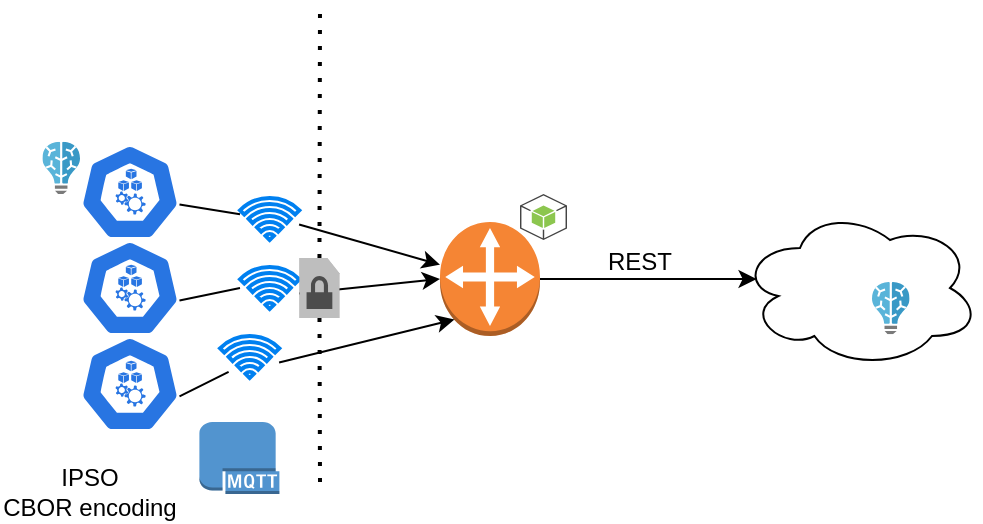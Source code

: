 <mxfile version="15.8.2" type="device"><diagram id="DQRt0i2Rsdg41cgeBndE" name="Page-1"><mxGraphModel dx="1565" dy="541" grid="1" gridSize="10" guides="1" tooltips="1" connect="1" arrows="1" fold="1" page="1" pageScale="1" pageWidth="850" pageHeight="1100" math="0" shadow="0"><root><mxCell id="0"/><mxCell id="1" parent="0"/><mxCell id="kivrVYfsMduGg142QbCl-1" value="" style="sketch=0;html=1;dashed=0;whitespace=wrap;fillColor=#2875E2;strokeColor=#ffffff;points=[[0.005,0.63,0],[0.1,0.2,0],[0.9,0.2,0],[0.5,0,0],[0.995,0.63,0],[0.72,0.99,0],[0.5,1,0],[0.28,0.99,0]];shape=mxgraph.kubernetes.icon;prIcon=node" vertex="1" parent="1"><mxGeometry x="-780" y="71" width="50" height="48" as="geometry"/></mxCell><mxCell id="kivrVYfsMduGg142QbCl-2" value="" style="shape=image;html=1;verticalAlign=top;verticalLabelPosition=bottom;labelBackgroundColor=#ffffff;imageAspect=0;aspect=fixed;image=https://cdn1.iconfinder.com/data/icons/hawcons/32/700056-icon-23-file-c-128.png" vertex="1" parent="1"><mxGeometry x="-774" y="33" width="38" height="38" as="geometry"/></mxCell><mxCell id="kivrVYfsMduGg142QbCl-4" value="" style="outlineConnect=0;dashed=0;verticalLabelPosition=bottom;verticalAlign=top;align=center;html=1;shape=mxgraph.aws3.customer_gateway;fillColor=#F58534;gradientColor=none;" vertex="1" parent="1"><mxGeometry x="-600" y="110" width="50" height="57" as="geometry"/></mxCell><mxCell id="kivrVYfsMduGg142QbCl-5" value="" style="sketch=0;html=1;dashed=0;whitespace=wrap;fillColor=#2875E2;strokeColor=#ffffff;points=[[0.005,0.63,0],[0.1,0.2,0],[0.9,0.2,0],[0.5,0,0],[0.995,0.63,0],[0.72,0.99,0],[0.5,1,0],[0.28,0.99,0]];shape=mxgraph.kubernetes.icon;prIcon=node" vertex="1" parent="1"><mxGeometry x="-780" y="119" width="50" height="48" as="geometry"/></mxCell><mxCell id="kivrVYfsMduGg142QbCl-6" value="" style="sketch=0;html=1;dashed=0;whitespace=wrap;fillColor=#2875E2;strokeColor=#ffffff;points=[[0.005,0.63,0],[0.1,0.2,0],[0.9,0.2,0],[0.5,0,0],[0.995,0.63,0],[0.72,0.99,0],[0.5,1,0],[0.28,0.99,0]];shape=mxgraph.kubernetes.icon;prIcon=node" vertex="1" parent="1"><mxGeometry x="-780" y="167" width="50" height="48" as="geometry"/></mxCell><mxCell id="kivrVYfsMduGg142QbCl-7" value="" style="endArrow=none;dashed=1;html=1;dashPattern=1 3;strokeWidth=2;rounded=0;startArrow=none;" edge="1" parent="1" source="kivrVYfsMduGg142QbCl-23"><mxGeometry width="50" height="50" relative="1" as="geometry"><mxPoint x="-660" y="240" as="sourcePoint"/><mxPoint x="-660" as="targetPoint"/></mxGeometry></mxCell><mxCell id="kivrVYfsMduGg142QbCl-8" value="" style="endArrow=classic;html=1;rounded=0;exitX=0.995;exitY=0.63;exitDx=0;exitDy=0;exitPerimeter=0;startArrow=none;" edge="1" parent="1" source="kivrVYfsMduGg142QbCl-3" target="kivrVYfsMduGg142QbCl-4"><mxGeometry width="50" height="50" relative="1" as="geometry"><mxPoint x="-560" y="230" as="sourcePoint"/><mxPoint x="-510" y="180" as="targetPoint"/></mxGeometry></mxCell><mxCell id="kivrVYfsMduGg142QbCl-9" value="" style="endArrow=classic;html=1;rounded=0;exitX=0.995;exitY=0.63;exitDx=0;exitDy=0;exitPerimeter=0;entryX=0;entryY=0.5;entryDx=0;entryDy=0;entryPerimeter=0;startArrow=none;" edge="1" parent="1" source="kivrVYfsMduGg142QbCl-12" target="kivrVYfsMduGg142QbCl-4"><mxGeometry width="50" height="50" relative="1" as="geometry"><mxPoint x="-720.25" y="90.24" as="sourcePoint"/><mxPoint x="-590.0" y="139.118" as="targetPoint"/></mxGeometry></mxCell><mxCell id="kivrVYfsMduGg142QbCl-10" value="" style="endArrow=classic;html=1;rounded=0;exitX=0.995;exitY=0.63;exitDx=0;exitDy=0;exitPerimeter=0;entryX=0.145;entryY=0.855;entryDx=0;entryDy=0;entryPerimeter=0;startArrow=none;" edge="1" parent="1" source="kivrVYfsMduGg142QbCl-14" target="kivrVYfsMduGg142QbCl-4"><mxGeometry width="50" height="50" relative="1" as="geometry"><mxPoint x="-710.25" y="100.24" as="sourcePoint"/><mxPoint x="-580.0" y="149.118" as="targetPoint"/></mxGeometry></mxCell><mxCell id="kivrVYfsMduGg142QbCl-3" value="" style="html=1;verticalLabelPosition=bottom;align=center;labelBackgroundColor=#ffffff;verticalAlign=top;strokeWidth=2;strokeColor=#0080F0;shadow=0;dashed=0;shape=mxgraph.ios7.icons.wifi;pointerEvents=1" vertex="1" parent="1"><mxGeometry x="-700" y="98" width="29.7" height="21" as="geometry"/></mxCell><mxCell id="kivrVYfsMduGg142QbCl-11" value="" style="endArrow=none;html=1;rounded=0;exitX=0.995;exitY=0.63;exitDx=0;exitDy=0;exitPerimeter=0;" edge="1" parent="1" source="kivrVYfsMduGg142QbCl-1" target="kivrVYfsMduGg142QbCl-3"><mxGeometry width="50" height="50" relative="1" as="geometry"><mxPoint x="-730.25" y="101.24" as="sourcePoint"/><mxPoint x="-600.0" y="132.5" as="targetPoint"/></mxGeometry></mxCell><mxCell id="kivrVYfsMduGg142QbCl-12" value="" style="html=1;verticalLabelPosition=bottom;align=center;labelBackgroundColor=#ffffff;verticalAlign=top;strokeWidth=2;strokeColor=#0080F0;shadow=0;dashed=0;shape=mxgraph.ios7.icons.wifi;pointerEvents=1" vertex="1" parent="1"><mxGeometry x="-700" y="132.5" width="29.7" height="21" as="geometry"/></mxCell><mxCell id="kivrVYfsMduGg142QbCl-13" value="" style="endArrow=none;html=1;rounded=0;exitX=0.995;exitY=0.63;exitDx=0;exitDy=0;exitPerimeter=0;entryX=0;entryY=0.5;entryDx=0;entryDy=0;entryPerimeter=0;" edge="1" parent="1" source="kivrVYfsMduGg142QbCl-5" target="kivrVYfsMduGg142QbCl-12"><mxGeometry width="50" height="50" relative="1" as="geometry"><mxPoint x="-730.25" y="149.24" as="sourcePoint"/><mxPoint x="-600.0" y="138.5" as="targetPoint"/></mxGeometry></mxCell><mxCell id="kivrVYfsMduGg142QbCl-14" value="" style="html=1;verticalLabelPosition=bottom;align=center;labelBackgroundColor=#ffffff;verticalAlign=top;strokeWidth=2;strokeColor=#0080F0;shadow=0;dashed=0;shape=mxgraph.ios7.icons.wifi;pointerEvents=1" vertex="1" parent="1"><mxGeometry x="-710" y="167" width="29.7" height="21" as="geometry"/></mxCell><mxCell id="kivrVYfsMduGg142QbCl-15" value="" style="endArrow=none;html=1;rounded=0;exitX=0.995;exitY=0.63;exitDx=0;exitDy=0;exitPerimeter=0;entryX=0.145;entryY=0.855;entryDx=0;entryDy=0;entryPerimeter=0;" edge="1" parent="1" source="kivrVYfsMduGg142QbCl-6" target="kivrVYfsMduGg142QbCl-14"><mxGeometry width="50" height="50" relative="1" as="geometry"><mxPoint x="-730.25" y="197.24" as="sourcePoint"/><mxPoint x="-592.75" y="158.735" as="targetPoint"/></mxGeometry></mxCell><mxCell id="kivrVYfsMduGg142QbCl-16" value="" style="ellipse;shape=cloud;whiteSpace=wrap;html=1;" vertex="1" parent="1"><mxGeometry x="-450" y="103" width="120" height="80" as="geometry"/></mxCell><mxCell id="kivrVYfsMduGg142QbCl-17" value="" style="endArrow=classic;html=1;rounded=0;exitX=1;exitY=0.5;exitDx=0;exitDy=0;exitPerimeter=0;entryX=0.069;entryY=0.444;entryDx=0;entryDy=0;entryPerimeter=0;" edge="1" parent="1" source="kivrVYfsMduGg142QbCl-4" target="kivrVYfsMduGg142QbCl-16"><mxGeometry width="50" height="50" relative="1" as="geometry"><mxPoint x="-560" y="230" as="sourcePoint"/><mxPoint x="-510" y="180" as="targetPoint"/></mxGeometry></mxCell><mxCell id="kivrVYfsMduGg142QbCl-18" value="REST" style="text;html=1;strokeColor=none;fillColor=none;align=center;verticalAlign=middle;whiteSpace=wrap;rounded=0;" vertex="1" parent="1"><mxGeometry x="-520" y="120" width="40" height="20" as="geometry"/></mxCell><mxCell id="kivrVYfsMduGg142QbCl-20" value="" style="outlineConnect=0;dashed=0;verticalLabelPosition=bottom;verticalAlign=top;align=center;html=1;shape=mxgraph.aws3.mqtt_protocol;fillColor=#5294CF;gradientColor=none;" vertex="1" parent="1"><mxGeometry x="-720.3" y="210" width="40" height="36" as="geometry"/></mxCell><mxCell id="kivrVYfsMduGg142QbCl-21" value="IPSO&lt;br&gt;CBOR encoding" style="text;html=1;strokeColor=none;fillColor=none;align=center;verticalAlign=middle;whiteSpace=wrap;rounded=0;" vertex="1" parent="1"><mxGeometry x="-820" y="230" width="90" height="30" as="geometry"/></mxCell><mxCell id="kivrVYfsMduGg142QbCl-23" value="" style="outlineConnect=0;dashed=0;verticalLabelPosition=bottom;verticalAlign=top;align=center;html=1;shape=mxgraph.aws3.encrypted_data;fillColor=#7D7C7C;gradientColor=none;" vertex="1" parent="1"><mxGeometry x="-670.3" y="128" width="20" height="30" as="geometry"/></mxCell><mxCell id="kivrVYfsMduGg142QbCl-26" value="" style="endArrow=none;dashed=1;html=1;dashPattern=1 3;strokeWidth=2;rounded=0;" edge="1" parent="1" target="kivrVYfsMduGg142QbCl-23"><mxGeometry width="50" height="50" relative="1" as="geometry"><mxPoint x="-660" y="240" as="sourcePoint"/><mxPoint x="-660" as="targetPoint"/></mxGeometry></mxCell><mxCell id="kivrVYfsMduGg142QbCl-27" value="" style="outlineConnect=0;dashed=0;verticalLabelPosition=bottom;verticalAlign=top;align=center;html=1;shape=mxgraph.aws3.android;fillColor=#8CC64F;gradientColor=none;" vertex="1" parent="1"><mxGeometry x="-560" y="96" width="23.5" height="23" as="geometry"/></mxCell><mxCell id="kivrVYfsMduGg142QbCl-28" value="" style="shape=image;html=1;verticalAlign=top;verticalLabelPosition=bottom;labelBackgroundColor=#ffffff;imageAspect=0;aspect=fixed;image=https://cdn2.iconfinder.com/data/icons/vivid/48/thunder-128.png" vertex="1" parent="1"><mxGeometry x="-410" y="114" width="26" height="26" as="geometry"/></mxCell><mxCell id="kivrVYfsMduGg142QbCl-29" value="" style="sketch=0;aspect=fixed;html=1;points=[];align=center;image;fontSize=12;image=img/lib/mscae/Batch_AI.svg;" vertex="1" parent="1"><mxGeometry x="-384" y="140" width="18.8" height="26.11" as="geometry"/></mxCell><mxCell id="kivrVYfsMduGg142QbCl-30" value="" style="sketch=0;aspect=fixed;html=1;points=[];align=center;image;fontSize=12;image=img/lib/mscae/Batch_AI.svg;" vertex="1" parent="1"><mxGeometry x="-798.8" y="69.89" width="18.8" height="26.11" as="geometry"/></mxCell></root></mxGraphModel></diagram></mxfile>